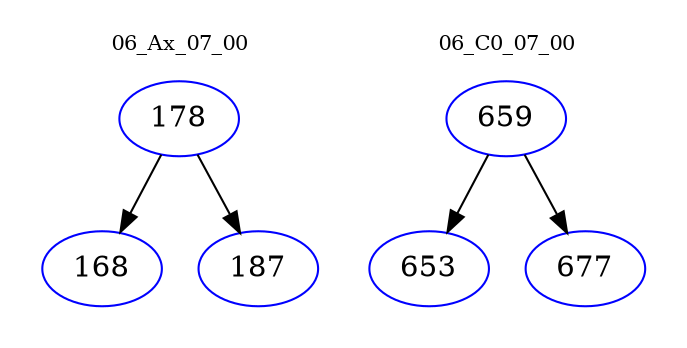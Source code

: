 digraph{
subgraph cluster_0 {
color = white
label = "06_Ax_07_00";
fontsize=10;
T0_178 [label="178", color="blue"]
T0_178 -> T0_168 [color="black"]
T0_168 [label="168", color="blue"]
T0_178 -> T0_187 [color="black"]
T0_187 [label="187", color="blue"]
}
subgraph cluster_1 {
color = white
label = "06_C0_07_00";
fontsize=10;
T1_659 [label="659", color="blue"]
T1_659 -> T1_653 [color="black"]
T1_653 [label="653", color="blue"]
T1_659 -> T1_677 [color="black"]
T1_677 [label="677", color="blue"]
}
}
